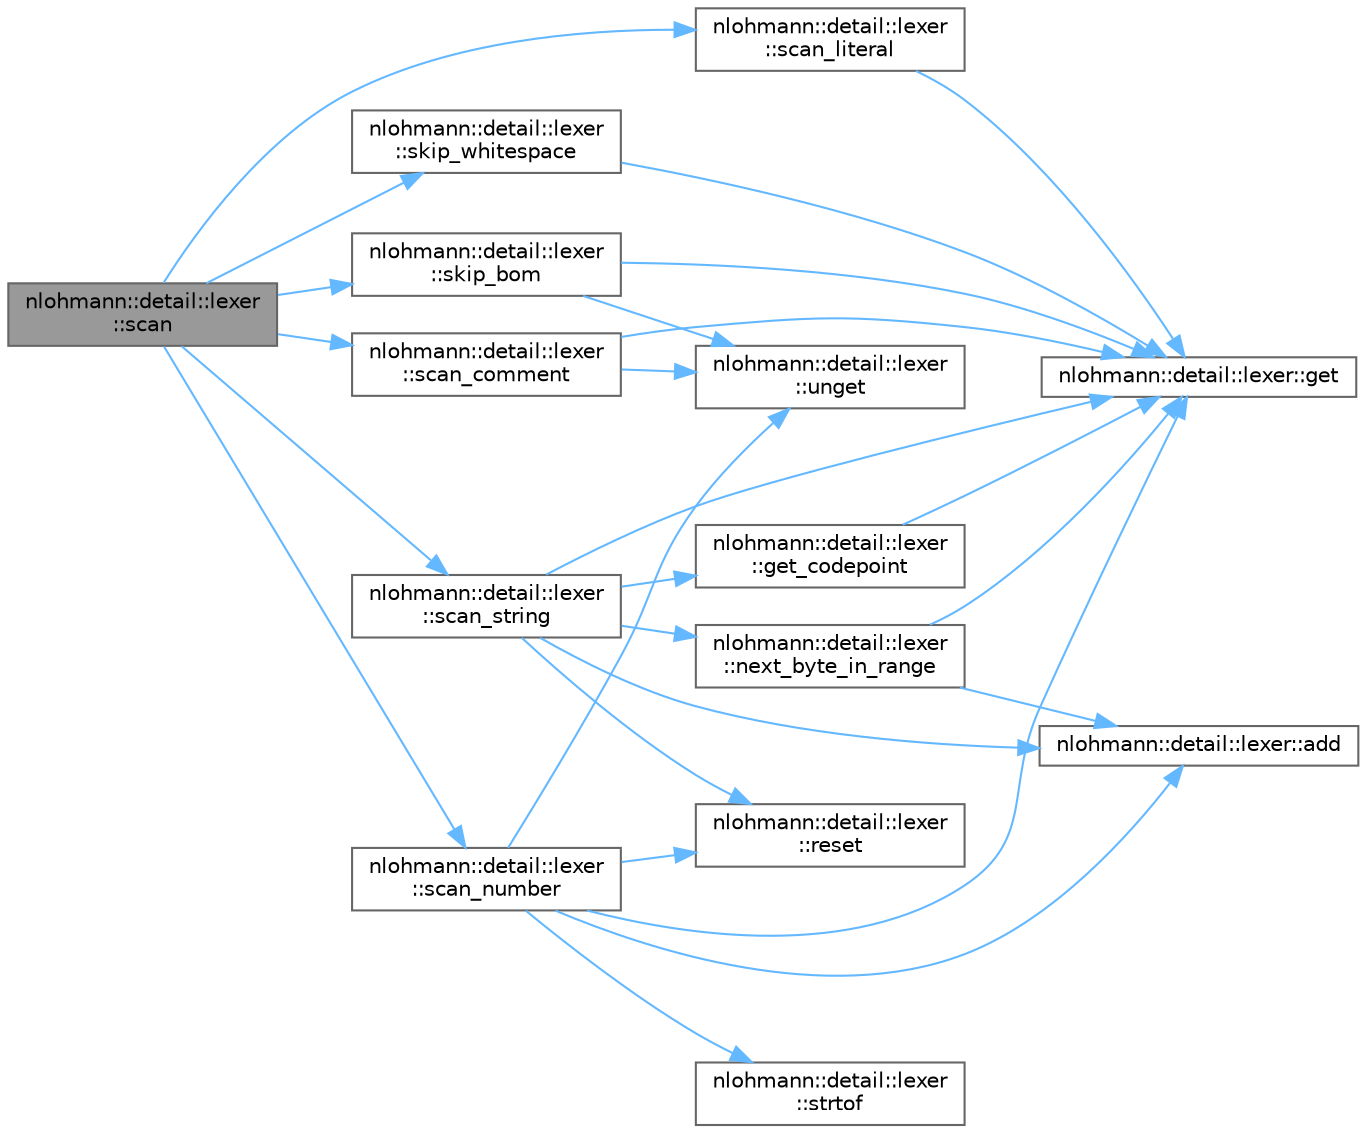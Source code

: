 digraph "nlohmann::detail::lexer::scan"
{
 // LATEX_PDF_SIZE
  bgcolor="transparent";
  edge [fontname=Helvetica,fontsize=10,labelfontname=Helvetica,labelfontsize=10];
  node [fontname=Helvetica,fontsize=10,shape=box,height=0.2,width=0.4];
  rankdir="LR";
  Node1 [label="nlohmann::detail::lexer\l::scan",height=0.2,width=0.4,color="gray40", fillcolor="grey60", style="filled", fontcolor="black",tooltip=" "];
  Node1 -> Node2 [color="steelblue1",style="solid"];
  Node2 [label="nlohmann::detail::lexer\l::scan_comment",height=0.2,width=0.4,color="grey40", fillcolor="white", style="filled",URL="$a01983.html#afdc68706ad20be93977cd0f97043ea7f",tooltip="scan a comment"];
  Node2 -> Node3 [color="steelblue1",style="solid"];
  Node3 [label="nlohmann::detail::lexer::get",height=0.2,width=0.4,color="grey40", fillcolor="white", style="filled",URL="$a01983.html#a9cd3e4cf04d19be521beb8868c1a2fc9",tooltip=" "];
  Node2 -> Node4 [color="steelblue1",style="solid"];
  Node4 [label="nlohmann::detail::lexer\l::unget",height=0.2,width=0.4,color="grey40", fillcolor="white", style="filled",URL="$a01983.html#ab5811afe1c3efb0b769f7733b8373c6f",tooltip="unget current character (read it again on next get)"];
  Node1 -> Node5 [color="steelblue1",style="solid"];
  Node5 [label="nlohmann::detail::lexer\l::scan_literal",height=0.2,width=0.4,color="grey40", fillcolor="white", style="filled",URL="$a01983.html#ad89dec0ac0f4e851925a0499e043b18b",tooltip=" "];
  Node5 -> Node3 [color="steelblue1",style="solid"];
  Node1 -> Node6 [color="steelblue1",style="solid"];
  Node6 [label="nlohmann::detail::lexer\l::scan_number",height=0.2,width=0.4,color="grey40", fillcolor="white", style="filled",URL="$a01983.html#aab51a28e32c1957329141baff8eda1c4",tooltip="scan a number literal"];
  Node6 -> Node7 [color="steelblue1",style="solid"];
  Node7 [label="nlohmann::detail::lexer::add",height=0.2,width=0.4,color="grey40", fillcolor="white", style="filled",URL="$a01983.html#a36ffc3c33c3aea18291ead7a30fa7cc6",tooltip="add a character to token_buffer"];
  Node6 -> Node3 [color="steelblue1",style="solid"];
  Node6 -> Node8 [color="steelblue1",style="solid"];
  Node8 [label="nlohmann::detail::lexer\l::reset",height=0.2,width=0.4,color="grey40", fillcolor="white", style="filled",URL="$a01983.html#a3bda093837339813916d11fb6e396606",tooltip="reset token_buffer; current character is beginning of token"];
  Node6 -> Node9 [color="steelblue1",style="solid"];
  Node9 [label="nlohmann::detail::lexer\l::strtof",height=0.2,width=0.4,color="grey40", fillcolor="white", style="filled",URL="$a01983.html#a6d3dffb7bb247a7fd7276d49d3a00dc8",tooltip=" "];
  Node6 -> Node4 [color="steelblue1",style="solid"];
  Node1 -> Node10 [color="steelblue1",style="solid"];
  Node10 [label="nlohmann::detail::lexer\l::scan_string",height=0.2,width=0.4,color="grey40", fillcolor="white", style="filled",URL="$a01983.html#ab6352978e03ebcbc3cd618cd17142f26",tooltip="scan a string literal"];
  Node10 -> Node7 [color="steelblue1",style="solid"];
  Node10 -> Node3 [color="steelblue1",style="solid"];
  Node10 -> Node11 [color="steelblue1",style="solid"];
  Node11 [label="nlohmann::detail::lexer\l::get_codepoint",height=0.2,width=0.4,color="grey40", fillcolor="white", style="filled",URL="$a01983.html#adcf663a9878f58544790f1b6faad2e42",tooltip="get codepoint from 4 hex characters following \\u"];
  Node11 -> Node3 [color="steelblue1",style="solid"];
  Node10 -> Node12 [color="steelblue1",style="solid"];
  Node12 [label="nlohmann::detail::lexer\l::next_byte_in_range",height=0.2,width=0.4,color="grey40", fillcolor="white", style="filled",URL="$a01983.html#af6fe701b8b3ca5f4a1b58db4658bdf87",tooltip="check if the next byte(s) are inside a given range"];
  Node12 -> Node7 [color="steelblue1",style="solid"];
  Node12 -> Node3 [color="steelblue1",style="solid"];
  Node10 -> Node8 [color="steelblue1",style="solid"];
  Node1 -> Node13 [color="steelblue1",style="solid"];
  Node13 [label="nlohmann::detail::lexer\l::skip_bom",height=0.2,width=0.4,color="grey40", fillcolor="white", style="filled",URL="$a01983.html#a7cd7d55de2cd398660bc243c7229caf9",tooltip="skip the UTF-8 byte order mark"];
  Node13 -> Node3 [color="steelblue1",style="solid"];
  Node13 -> Node4 [color="steelblue1",style="solid"];
  Node1 -> Node14 [color="steelblue1",style="solid"];
  Node14 [label="nlohmann::detail::lexer\l::skip_whitespace",height=0.2,width=0.4,color="grey40", fillcolor="white", style="filled",URL="$a01983.html#a449f3f3703dfbf8b757e12f002668604",tooltip=" "];
  Node14 -> Node3 [color="steelblue1",style="solid"];
}
